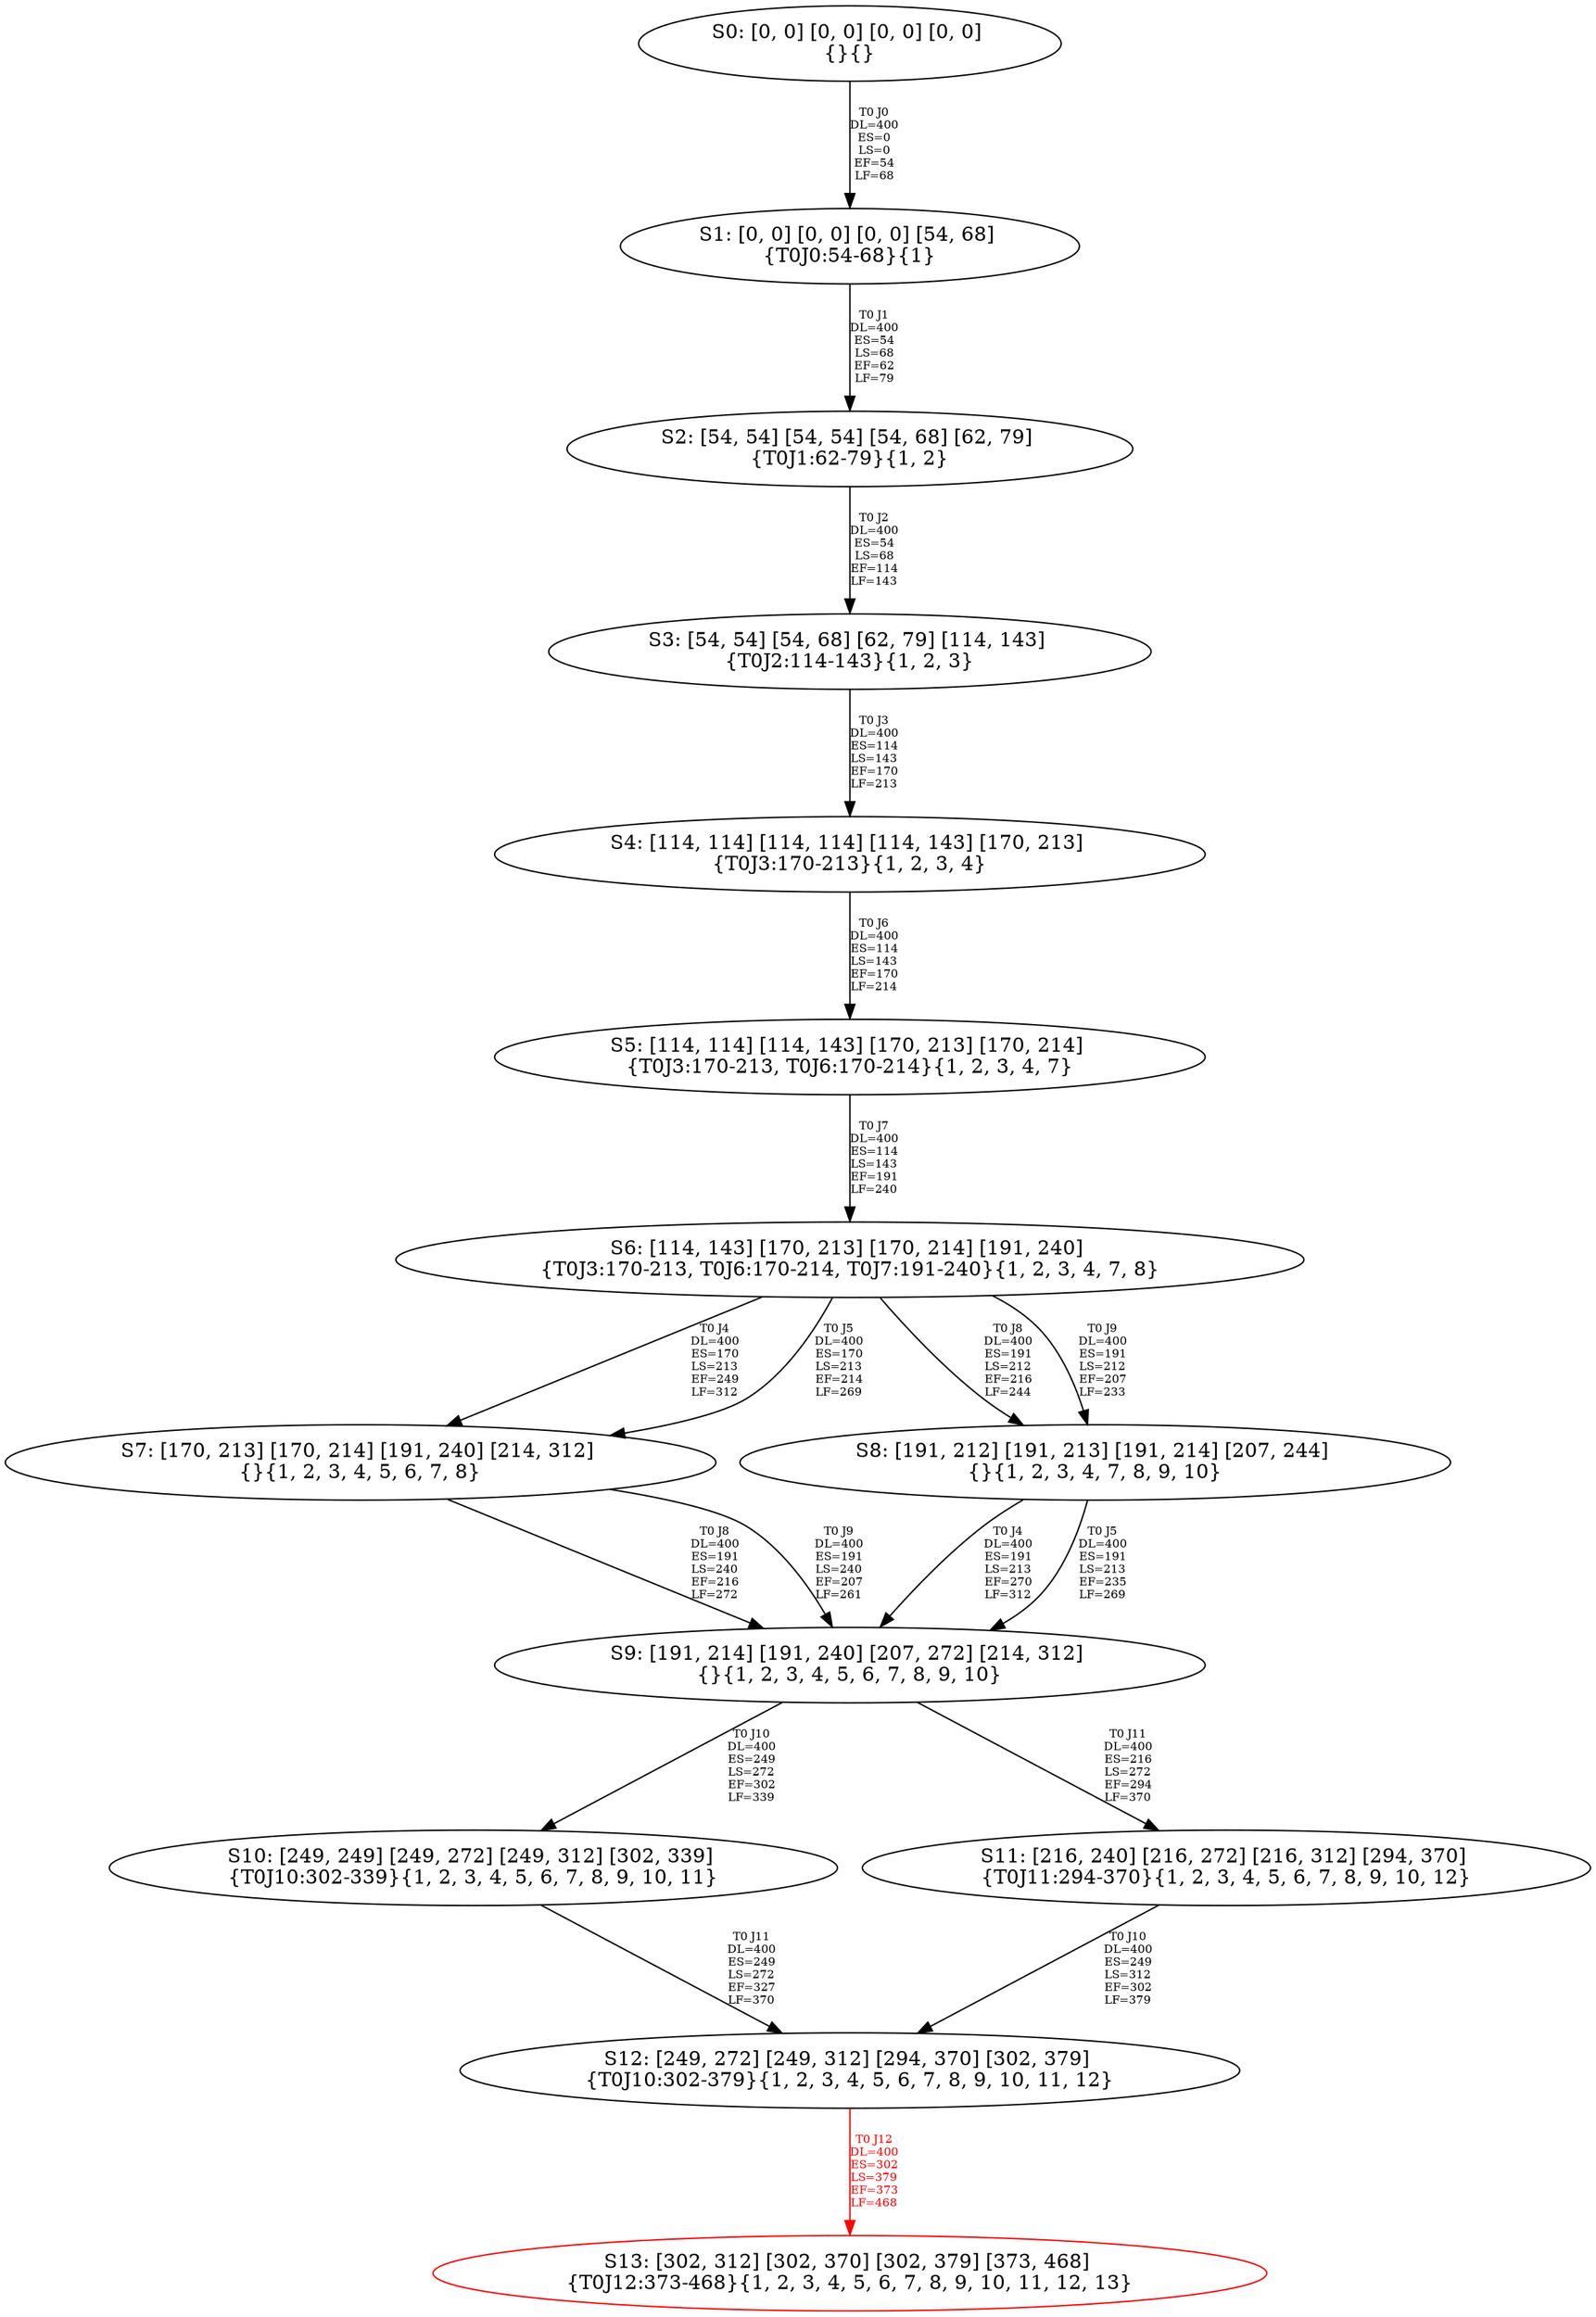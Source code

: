 digraph {
	S0[label="S0: [0, 0] [0, 0] [0, 0] [0, 0] \n{}{}"];
	S1[label="S1: [0, 0] [0, 0] [0, 0] [54, 68] \n{T0J0:54-68}{1}"];
	S2[label="S2: [54, 54] [54, 54] [54, 68] [62, 79] \n{T0J1:62-79}{1, 2}"];
	S3[label="S3: [54, 54] [54, 68] [62, 79] [114, 143] \n{T0J2:114-143}{1, 2, 3}"];
	S4[label="S4: [114, 114] [114, 114] [114, 143] [170, 213] \n{T0J3:170-213}{1, 2, 3, 4}"];
	S5[label="S5: [114, 114] [114, 143] [170, 213] [170, 214] \n{T0J3:170-213, T0J6:170-214}{1, 2, 3, 4, 7}"];
	S6[label="S6: [114, 143] [170, 213] [170, 214] [191, 240] \n{T0J3:170-213, T0J6:170-214, T0J7:191-240}{1, 2, 3, 4, 7, 8}"];
	S7[label="S7: [170, 213] [170, 214] [191, 240] [214, 312] \n{}{1, 2, 3, 4, 5, 6, 7, 8}"];
	S8[label="S8: [191, 212] [191, 213] [191, 214] [207, 244] \n{}{1, 2, 3, 4, 7, 8, 9, 10}"];
	S9[label="S9: [191, 214] [191, 240] [207, 272] [214, 312] \n{}{1, 2, 3, 4, 5, 6, 7, 8, 9, 10}"];
	S10[label="S10: [249, 249] [249, 272] [249, 312] [302, 339] \n{T0J10:302-339}{1, 2, 3, 4, 5, 6, 7, 8, 9, 10, 11}"];
	S11[label="S11: [216, 240] [216, 272] [216, 312] [294, 370] \n{T0J11:294-370}{1, 2, 3, 4, 5, 6, 7, 8, 9, 10, 12}"];
	S12[label="S12: [249, 272] [249, 312] [294, 370] [302, 379] \n{T0J10:302-379}{1, 2, 3, 4, 5, 6, 7, 8, 9, 10, 11, 12}"];
	S13[label="S13: [302, 312] [302, 370] [302, 379] [373, 468] \n{T0J12:373-468}{1, 2, 3, 4, 5, 6, 7, 8, 9, 10, 11, 12, 13}"];
	S0 -> S1[label="T0 J0\nDL=400\nES=0\nLS=0\nEF=54\nLF=68",fontsize=8];
	S1 -> S2[label="T0 J1\nDL=400\nES=54\nLS=68\nEF=62\nLF=79",fontsize=8];
	S2 -> S3[label="T0 J2\nDL=400\nES=54\nLS=68\nEF=114\nLF=143",fontsize=8];
	S3 -> S4[label="T0 J3\nDL=400\nES=114\nLS=143\nEF=170\nLF=213",fontsize=8];
	S4 -> S5[label="T0 J6\nDL=400\nES=114\nLS=143\nEF=170\nLF=214",fontsize=8];
	S5 -> S6[label="T0 J7\nDL=400\nES=114\nLS=143\nEF=191\nLF=240",fontsize=8];
	S6 -> S7[label="T0 J4\nDL=400\nES=170\nLS=213\nEF=249\nLF=312",fontsize=8];
	S6 -> S7[label="T0 J5\nDL=400\nES=170\nLS=213\nEF=214\nLF=269",fontsize=8];
	S6 -> S8[label="T0 J8\nDL=400\nES=191\nLS=212\nEF=216\nLF=244",fontsize=8];
	S6 -> S8[label="T0 J9\nDL=400\nES=191\nLS=212\nEF=207\nLF=233",fontsize=8];
	S7 -> S9[label="T0 J8\nDL=400\nES=191\nLS=240\nEF=216\nLF=272",fontsize=8];
	S7 -> S9[label="T0 J9\nDL=400\nES=191\nLS=240\nEF=207\nLF=261",fontsize=8];
	S8 -> S9[label="T0 J4\nDL=400\nES=191\nLS=213\nEF=270\nLF=312",fontsize=8];
	S8 -> S9[label="T0 J5\nDL=400\nES=191\nLS=213\nEF=235\nLF=269",fontsize=8];
	S9 -> S10[label="T0 J10\nDL=400\nES=249\nLS=272\nEF=302\nLF=339",fontsize=8];
	S9 -> S11[label="T0 J11\nDL=400\nES=216\nLS=272\nEF=294\nLF=370",fontsize=8];
	S10 -> S12[label="T0 J11\nDL=400\nES=249\nLS=272\nEF=327\nLF=370",fontsize=8];
	S11 -> S12[label="T0 J10\nDL=400\nES=249\nLS=312\nEF=302\nLF=379",fontsize=8];
	S12 -> S13[label="T0 J12\nDL=400\nES=302\nLS=379\nEF=373\nLF=468",color=Red,fontcolor=Red,fontsize=8];
S13[color=Red];
}
